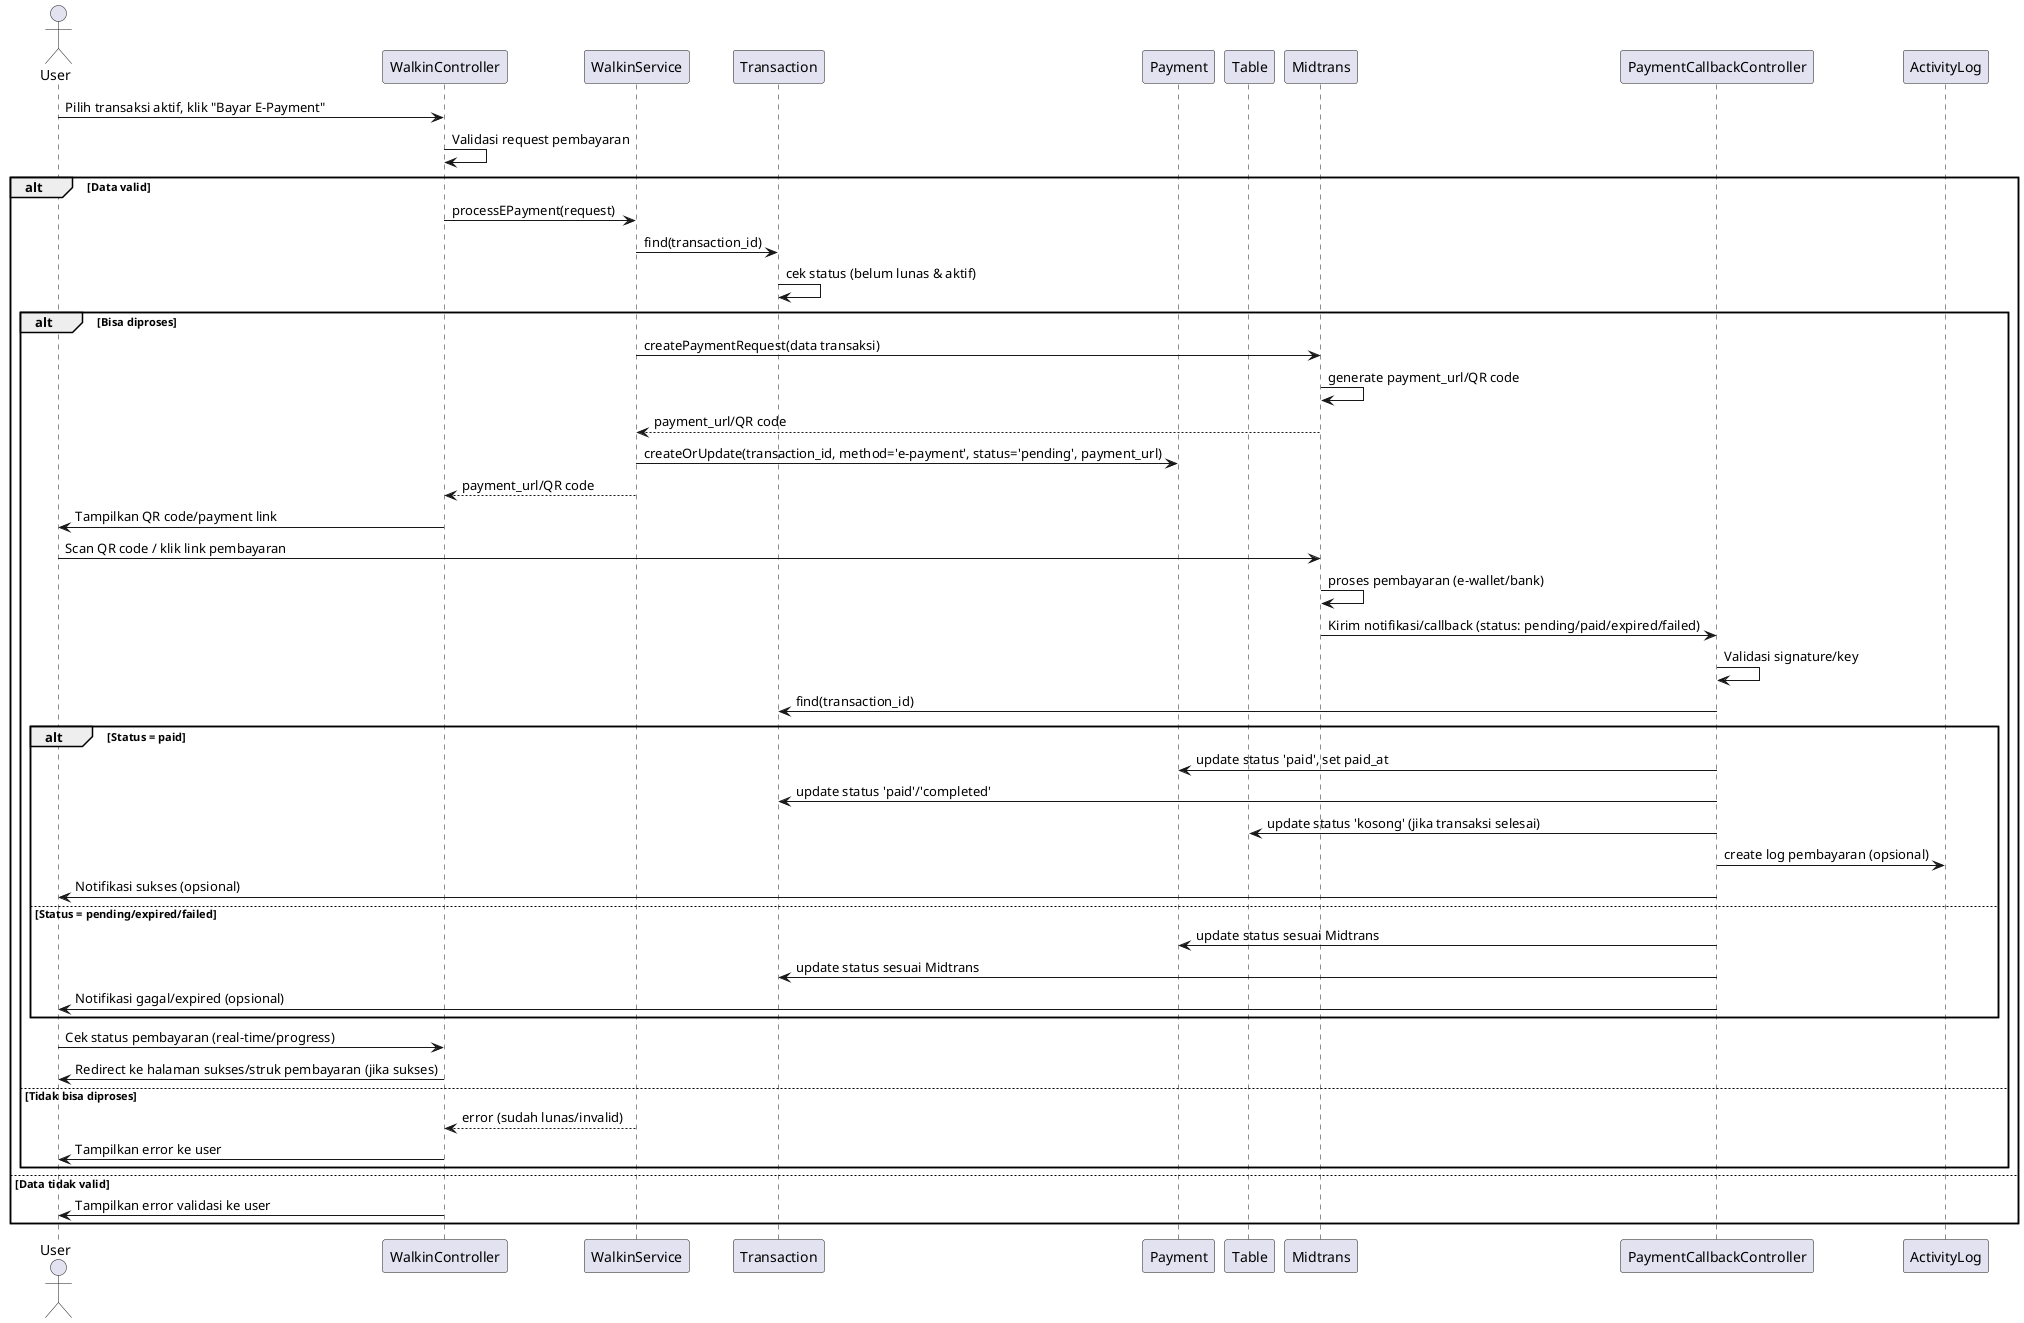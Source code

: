 @startuml Sequence Diagram - Walk-In E-Payment (with Midtrans)

actor User
participant "WalkinController" as Controller
participant "WalkinService" as Service
participant "Transaction" as TransactionModel
participant "Payment" as PaymentModel
participant "Table" as TableModel
participant "Midtrans" as MidtransAPI
participant "PaymentCallbackController" as CallbackController
participant "ActivityLog" as LogModel

User -> Controller : Pilih transaksi aktif, klik "Bayar E-Payment"
Controller -> Controller : Validasi request pembayaran
alt Data valid
    Controller -> Service : processEPayment(request)
    Service -> TransactionModel : find(transaction_id)
    TransactionModel -> TransactionModel : cek status (belum lunas & aktif)
    alt Bisa diproses
        Service -> MidtransAPI : createPaymentRequest(data transaksi)
        MidtransAPI -> MidtransAPI : generate payment_url/QR code
        MidtransAPI --> Service : payment_url/QR code
        Service -> PaymentModel : createOrUpdate(transaction_id, method='e-payment', status='pending', payment_url)
        Service --> Controller : payment_url/QR code
        Controller -> User : Tampilkan QR code/payment link
        User -> MidtransAPI : Scan QR code / klik link pembayaran
        MidtransAPI -> MidtransAPI : proses pembayaran (e-wallet/bank)
        MidtransAPI -> CallbackController : Kirim notifikasi/callback (status: pending/paid/expired/failed)
        CallbackController -> CallbackController : Validasi signature/key
        CallbackController -> TransactionModel : find(transaction_id)
        alt Status = paid
            CallbackController -> PaymentModel : update status 'paid', set paid_at
            CallbackController -> TransactionModel : update status 'paid'/'completed'
            CallbackController -> TableModel : update status 'kosong' (jika transaksi selesai)
            CallbackController -> LogModel : create log pembayaran (opsional)
            CallbackController -> User : Notifikasi sukses (opsional)
        else Status = pending/expired/failed
            CallbackController -> PaymentModel : update status sesuai Midtrans
            CallbackController -> TransactionModel : update status sesuai Midtrans
            CallbackController -> User : Notifikasi gagal/expired (opsional)
        end
        User -> Controller : Cek status pembayaran (real-time/progress)
        Controller -> User : Redirect ke halaman sukses/struk pembayaran (jika sukses)
    else Tidak bisa diproses
        Service --> Controller : error (sudah lunas/invalid)
        Controller -> User : Tampilkan error ke user
    end
else Data tidak valid
    Controller -> User : Tampilkan error validasi ke user
end

@enduml
